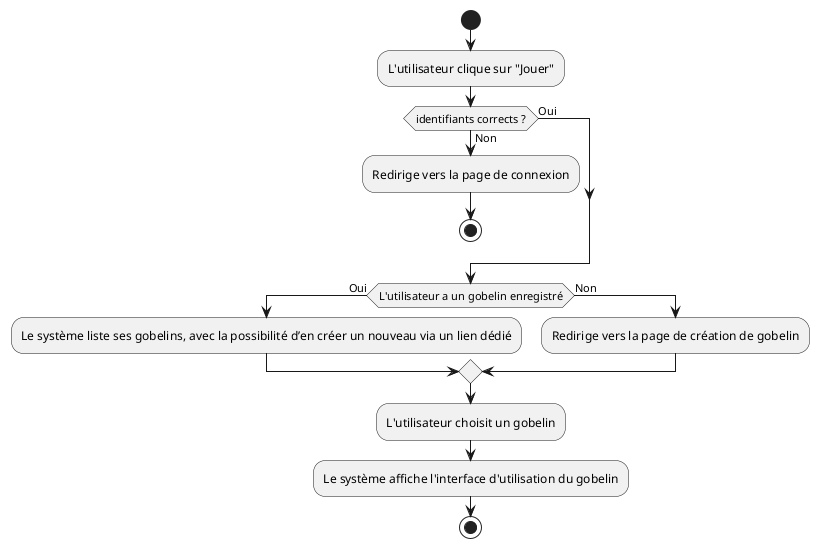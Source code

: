 @startuml activity_connexion

start

:L'utilisateur clique sur "Jouer";

if (identifiants corrects ?) then (Oui)

else (Non)
    :Redirige vers la page de connexion;
    stop
endif

if (L'utilisateur a un gobelin enregistré) then (Oui)
    :Le système liste ses gobelins, avec la possibilité d’en créer un nouveau via un lien dédié;

else (Non)
    :Redirige vers la page de création de gobelin;
endif

:L'utilisateur choisit un gobelin;

:Le système affiche l'interface d'utilisation du gobelin;

stop

@enduml